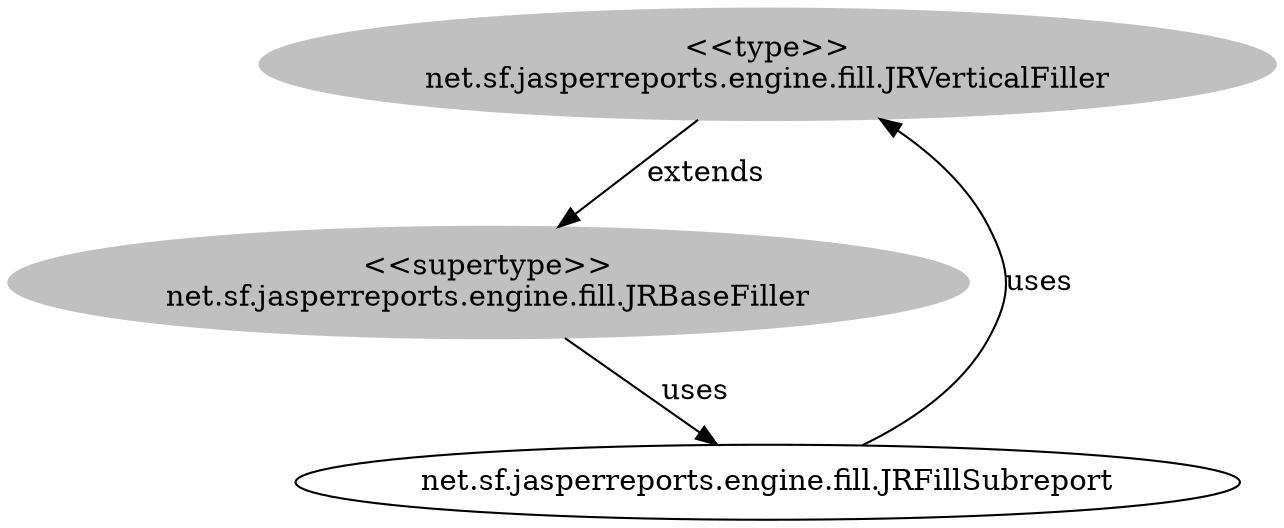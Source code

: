 digraph stk {
	net_sf_jasperreports_engine_fill_JRVerticalFiller [label="<<type>>
net.sf.jasperreports.engine.fill.JRVerticalFiller",style=filled,color="grey"];
	net_sf_jasperreports_engine_fill_JRBaseFiller [label="<<supertype>>
net.sf.jasperreports.engine.fill.JRBaseFiller",style=filled,color="grey"];
	net_sf_jasperreports_engine_fill_JRFillSubreport [label="net.sf.jasperreports.engine.fill.JRFillSubreport"];
	net_sf_jasperreports_engine_fill_JRVerticalFiller -> net_sf_jasperreports_engine_fill_JRBaseFiller [label=extends];
	net_sf_jasperreports_engine_fill_JRBaseFiller -> net_sf_jasperreports_engine_fill_JRFillSubreport [label=uses];
	net_sf_jasperreports_engine_fill_JRFillSubreport -> net_sf_jasperreports_engine_fill_JRVerticalFiller [label=uses];
}
